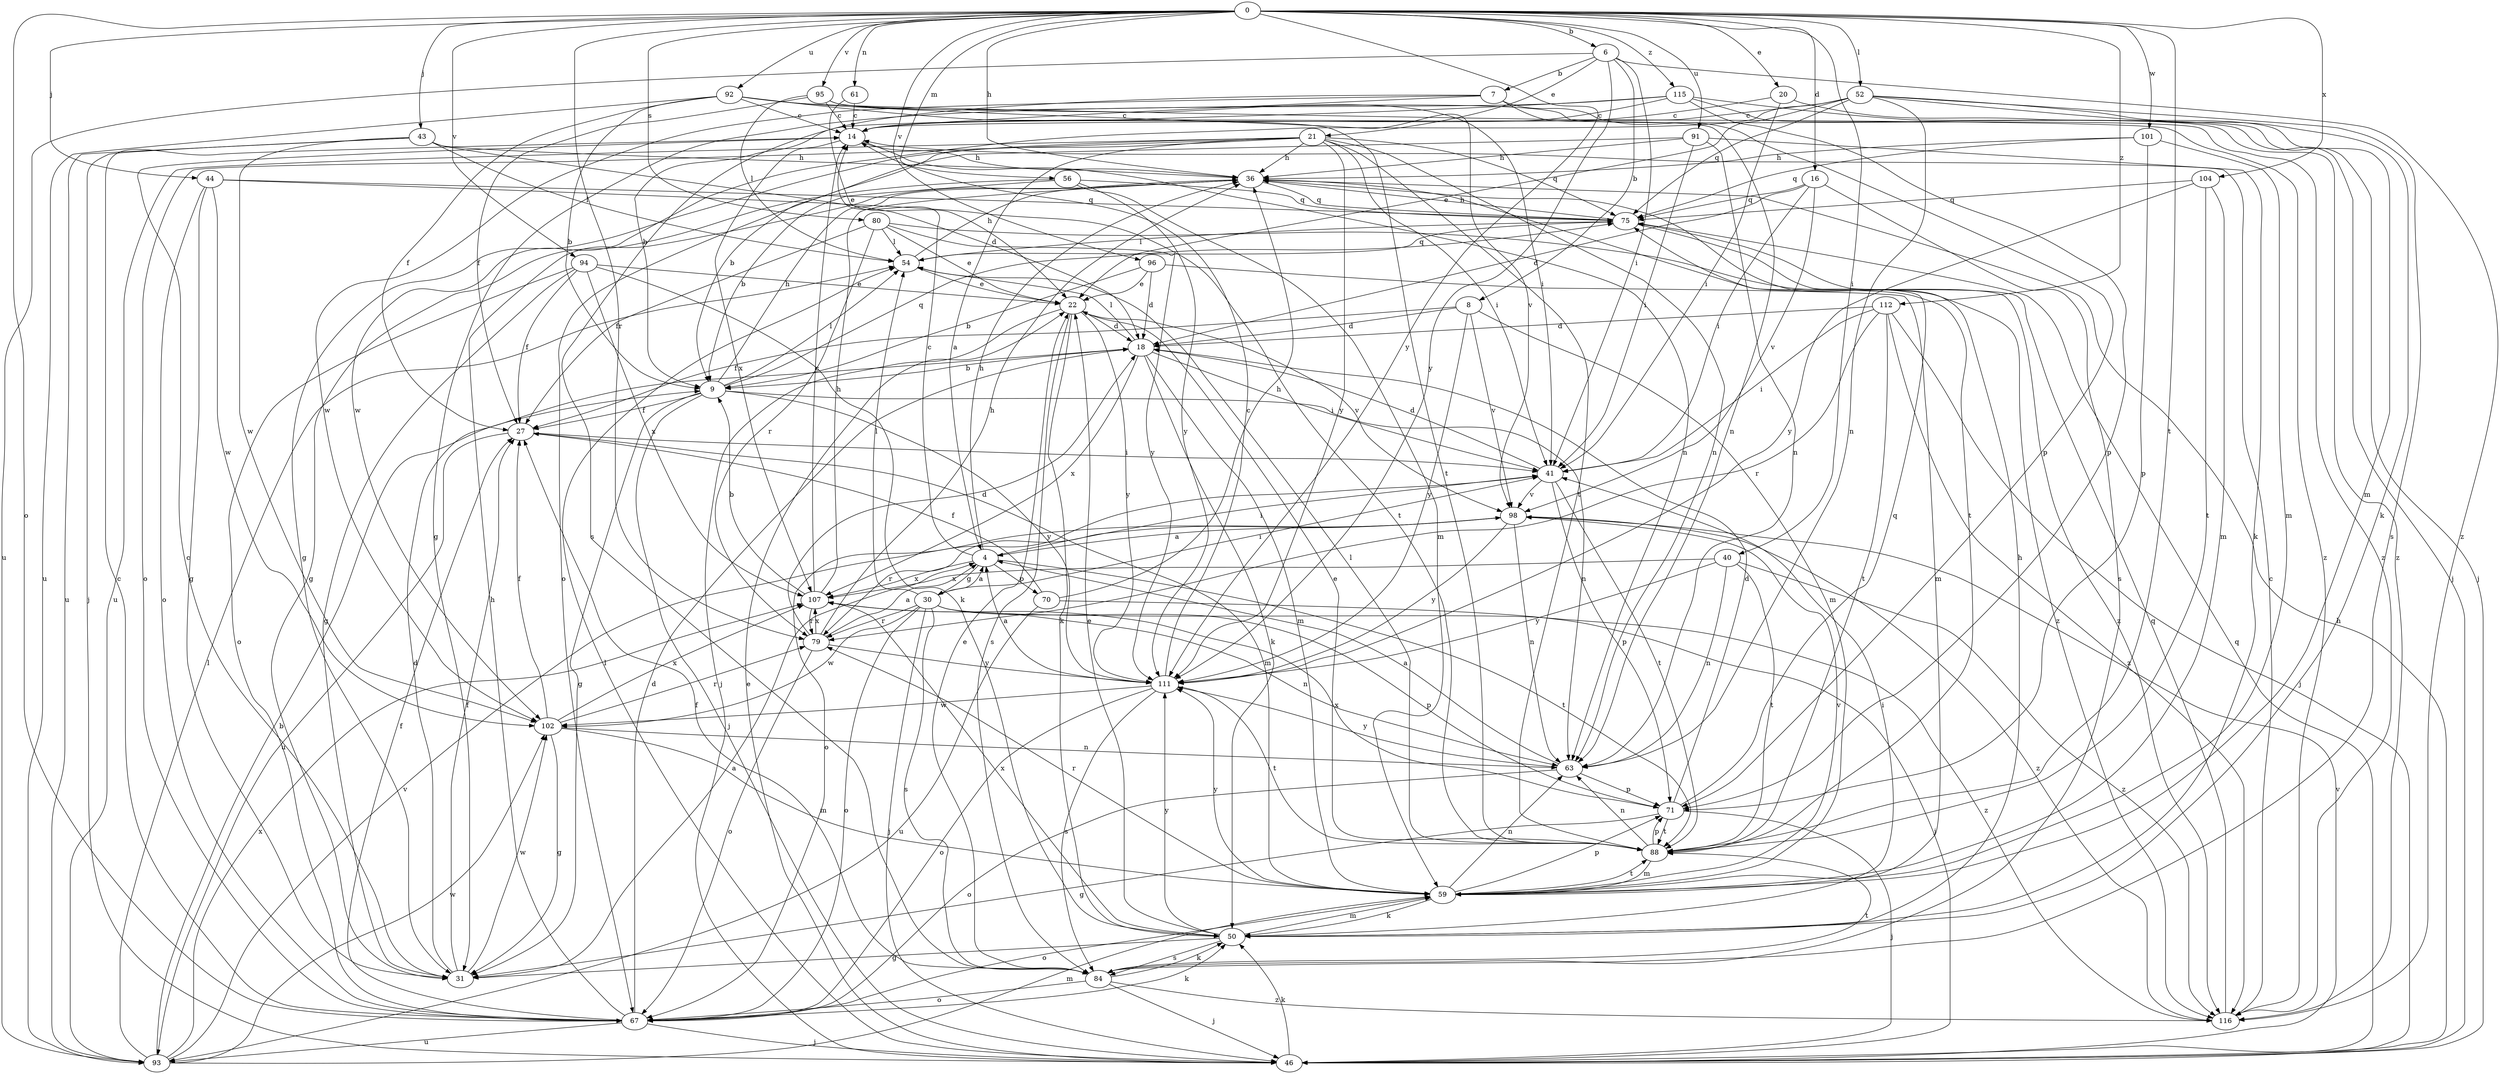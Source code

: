 strict digraph  {
0;
4;
6;
7;
8;
9;
14;
16;
18;
20;
21;
22;
27;
30;
31;
36;
40;
41;
43;
44;
46;
50;
52;
54;
56;
59;
61;
63;
67;
70;
71;
75;
79;
80;
84;
88;
91;
92;
93;
94;
95;
96;
98;
101;
102;
104;
107;
111;
112;
115;
116;
0 -> 6  [label=b];
0 -> 16  [label=d];
0 -> 20  [label=e];
0 -> 36  [label=h];
0 -> 40  [label=i];
0 -> 43  [label=j];
0 -> 44  [label=j];
0 -> 52  [label=l];
0 -> 56  [label=m];
0 -> 61  [label=n];
0 -> 67  [label=o];
0 -> 79  [label=r];
0 -> 80  [label=s];
0 -> 88  [label=t];
0 -> 91  [label=u];
0 -> 92  [label=u];
0 -> 94  [label=v];
0 -> 95  [label=v];
0 -> 96  [label=v];
0 -> 101  [label=w];
0 -> 104  [label=x];
0 -> 111  [label=y];
0 -> 112  [label=z];
0 -> 115  [label=z];
4 -> 14  [label=c];
4 -> 30  [label=g];
4 -> 36  [label=h];
4 -> 41  [label=i];
4 -> 70  [label=p];
4 -> 88  [label=t];
4 -> 107  [label=x];
6 -> 7  [label=b];
6 -> 8  [label=b];
6 -> 21  [label=e];
6 -> 41  [label=i];
6 -> 93  [label=u];
6 -> 111  [label=y];
6 -> 116  [label=z];
7 -> 14  [label=c];
7 -> 63  [label=n];
7 -> 71  [label=p];
7 -> 84  [label=s];
7 -> 102  [label=w];
8 -> 18  [label=d];
8 -> 27  [label=f];
8 -> 59  [label=m];
8 -> 98  [label=v];
8 -> 111  [label=y];
9 -> 27  [label=f];
9 -> 31  [label=g];
9 -> 36  [label=h];
9 -> 46  [label=j];
9 -> 54  [label=l];
9 -> 63  [label=n];
9 -> 75  [label=q];
9 -> 111  [label=y];
14 -> 36  [label=h];
14 -> 63  [label=n];
14 -> 107  [label=x];
16 -> 18  [label=d];
16 -> 41  [label=i];
16 -> 75  [label=q];
16 -> 84  [label=s];
16 -> 98  [label=v];
18 -> 9  [label=b];
18 -> 41  [label=i];
18 -> 50  [label=k];
18 -> 54  [label=l];
18 -> 59  [label=m];
18 -> 107  [label=x];
20 -> 14  [label=c];
20 -> 41  [label=i];
20 -> 46  [label=j];
21 -> 4  [label=a];
21 -> 9  [label=b];
21 -> 31  [label=g];
21 -> 36  [label=h];
21 -> 41  [label=i];
21 -> 63  [label=n];
21 -> 67  [label=o];
21 -> 75  [label=q];
21 -> 88  [label=t];
21 -> 93  [label=u];
21 -> 111  [label=y];
22 -> 18  [label=d];
22 -> 46  [label=j];
22 -> 50  [label=k];
22 -> 84  [label=s];
22 -> 98  [label=v];
22 -> 111  [label=y];
27 -> 41  [label=i];
27 -> 59  [label=m];
27 -> 93  [label=u];
30 -> 4  [label=a];
30 -> 41  [label=i];
30 -> 46  [label=j];
30 -> 54  [label=l];
30 -> 67  [label=o];
30 -> 71  [label=p];
30 -> 79  [label=r];
30 -> 84  [label=s];
30 -> 102  [label=w];
30 -> 116  [label=z];
31 -> 4  [label=a];
31 -> 14  [label=c];
31 -> 18  [label=d];
31 -> 27  [label=f];
31 -> 102  [label=w];
36 -> 75  [label=q];
36 -> 88  [label=t];
40 -> 63  [label=n];
40 -> 88  [label=t];
40 -> 107  [label=x];
40 -> 111  [label=y];
40 -> 116  [label=z];
41 -> 18  [label=d];
41 -> 67  [label=o];
41 -> 71  [label=p];
41 -> 88  [label=t];
41 -> 98  [label=v];
43 -> 18  [label=d];
43 -> 36  [label=h];
43 -> 46  [label=j];
43 -> 54  [label=l];
43 -> 93  [label=u];
43 -> 102  [label=w];
44 -> 31  [label=g];
44 -> 67  [label=o];
44 -> 75  [label=q];
44 -> 88  [label=t];
44 -> 102  [label=w];
46 -> 22  [label=e];
46 -> 36  [label=h];
46 -> 50  [label=k];
46 -> 54  [label=l];
46 -> 75  [label=q];
46 -> 98  [label=v];
50 -> 22  [label=e];
50 -> 31  [label=g];
50 -> 36  [label=h];
50 -> 41  [label=i];
50 -> 59  [label=m];
50 -> 84  [label=s];
50 -> 107  [label=x];
50 -> 111  [label=y];
52 -> 14  [label=c];
52 -> 22  [label=e];
52 -> 50  [label=k];
52 -> 59  [label=m];
52 -> 63  [label=n];
52 -> 75  [label=q];
52 -> 84  [label=s];
52 -> 102  [label=w];
54 -> 22  [label=e];
54 -> 36  [label=h];
54 -> 75  [label=q];
56 -> 9  [label=b];
56 -> 31  [label=g];
56 -> 59  [label=m];
56 -> 75  [label=q];
56 -> 111  [label=y];
59 -> 50  [label=k];
59 -> 63  [label=n];
59 -> 67  [label=o];
59 -> 71  [label=p];
59 -> 79  [label=r];
59 -> 88  [label=t];
59 -> 98  [label=v];
59 -> 111  [label=y];
61 -> 14  [label=c];
61 -> 22  [label=e];
63 -> 4  [label=a];
63 -> 67  [label=o];
63 -> 71  [label=p];
63 -> 111  [label=y];
67 -> 14  [label=c];
67 -> 18  [label=d];
67 -> 27  [label=f];
67 -> 36  [label=h];
67 -> 46  [label=j];
67 -> 50  [label=k];
67 -> 93  [label=u];
70 -> 27  [label=f];
70 -> 36  [label=h];
70 -> 46  [label=j];
70 -> 93  [label=u];
71 -> 18  [label=d];
71 -> 31  [label=g];
71 -> 46  [label=j];
71 -> 75  [label=q];
71 -> 88  [label=t];
71 -> 107  [label=x];
75 -> 36  [label=h];
75 -> 54  [label=l];
75 -> 116  [label=z];
79 -> 4  [label=a];
79 -> 18  [label=d];
79 -> 36  [label=h];
79 -> 67  [label=o];
79 -> 107  [label=x];
79 -> 111  [label=y];
80 -> 22  [label=e];
80 -> 27  [label=f];
80 -> 54  [label=l];
80 -> 79  [label=r];
80 -> 111  [label=y];
80 -> 116  [label=z];
84 -> 22  [label=e];
84 -> 27  [label=f];
84 -> 46  [label=j];
84 -> 50  [label=k];
84 -> 67  [label=o];
84 -> 88  [label=t];
84 -> 116  [label=z];
88 -> 22  [label=e];
88 -> 54  [label=l];
88 -> 59  [label=m];
88 -> 63  [label=n];
88 -> 71  [label=p];
91 -> 36  [label=h];
91 -> 41  [label=i];
91 -> 50  [label=k];
91 -> 63  [label=n];
91 -> 67  [label=o];
92 -> 9  [label=b];
92 -> 14  [label=c];
92 -> 27  [label=f];
92 -> 88  [label=t];
92 -> 93  [label=u];
92 -> 98  [label=v];
92 -> 116  [label=z];
93 -> 9  [label=b];
93 -> 54  [label=l];
93 -> 59  [label=m];
93 -> 98  [label=v];
93 -> 102  [label=w];
93 -> 107  [label=x];
94 -> 22  [label=e];
94 -> 27  [label=f];
94 -> 31  [label=g];
94 -> 50  [label=k];
94 -> 67  [label=o];
94 -> 107  [label=x];
95 -> 14  [label=c];
95 -> 27  [label=f];
95 -> 41  [label=i];
95 -> 54  [label=l];
95 -> 116  [label=z];
96 -> 9  [label=b];
96 -> 18  [label=d];
96 -> 22  [label=e];
96 -> 59  [label=m];
98 -> 4  [label=a];
98 -> 63  [label=n];
98 -> 79  [label=r];
98 -> 111  [label=y];
98 -> 116  [label=z];
101 -> 36  [label=h];
101 -> 59  [label=m];
101 -> 71  [label=p];
101 -> 75  [label=q];
102 -> 27  [label=f];
102 -> 31  [label=g];
102 -> 59  [label=m];
102 -> 63  [label=n];
102 -> 79  [label=r];
102 -> 107  [label=x];
104 -> 59  [label=m];
104 -> 75  [label=q];
104 -> 88  [label=t];
104 -> 111  [label=y];
107 -> 9  [label=b];
107 -> 14  [label=c];
107 -> 36  [label=h];
107 -> 63  [label=n];
107 -> 79  [label=r];
111 -> 4  [label=a];
111 -> 14  [label=c];
111 -> 67  [label=o];
111 -> 84  [label=s];
111 -> 88  [label=t];
111 -> 102  [label=w];
112 -> 18  [label=d];
112 -> 41  [label=i];
112 -> 46  [label=j];
112 -> 79  [label=r];
112 -> 88  [label=t];
112 -> 116  [label=z];
115 -> 9  [label=b];
115 -> 14  [label=c];
115 -> 31  [label=g];
115 -> 46  [label=j];
115 -> 71  [label=p];
115 -> 116  [label=z];
116 -> 14  [label=c];
116 -> 75  [label=q];
}
